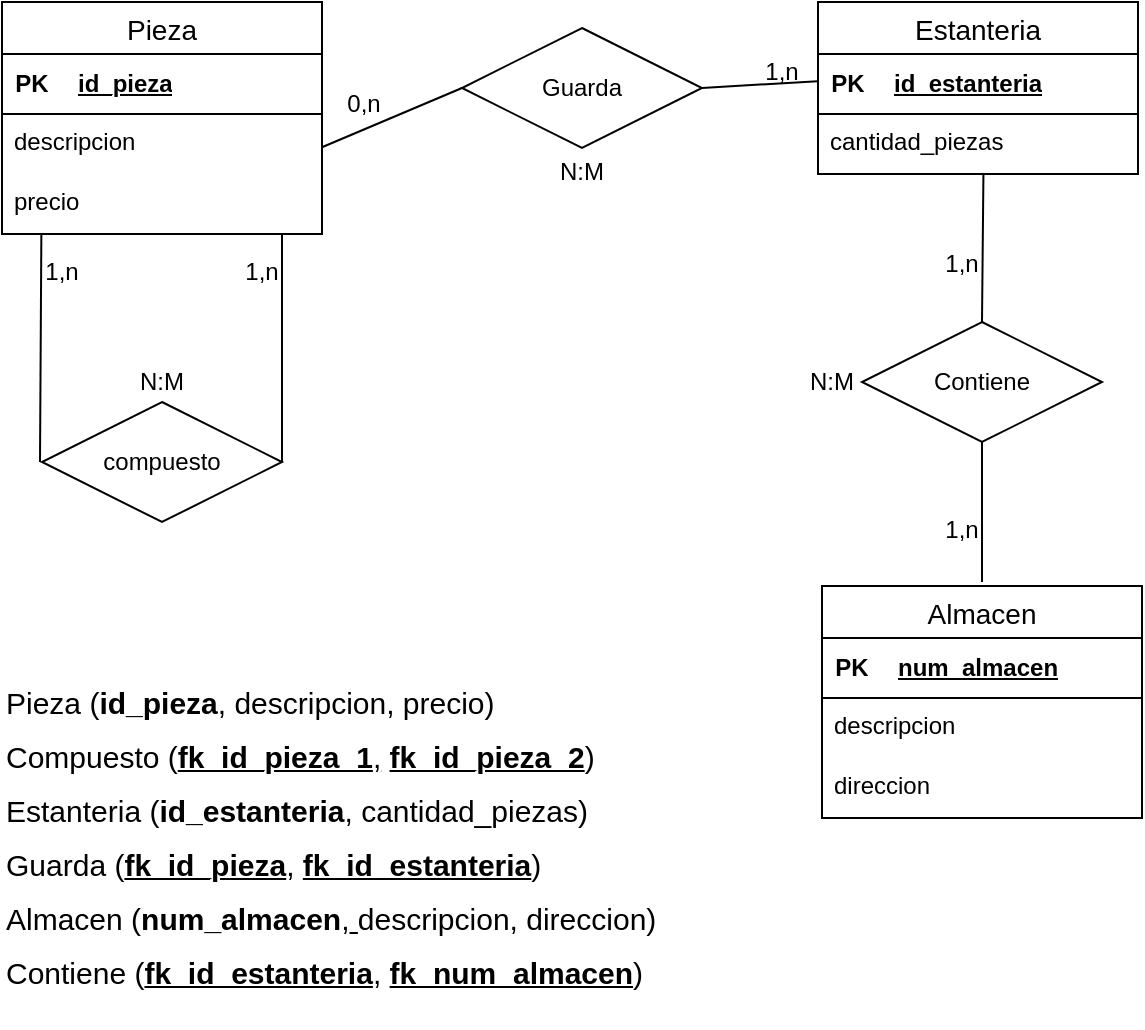 <mxfile version="22.0.4" type="github">
  <diagram name="Pàgina-1" id="jwsh2uQWg2K7kbO6ysq4">
    <mxGraphModel dx="2074" dy="1150" grid="0" gridSize="10" guides="1" tooltips="1" connect="1" arrows="1" fold="1" page="1" pageScale="1" pageWidth="827" pageHeight="1169" math="0" shadow="0">
      <root>
        <mxCell id="0" />
        <mxCell id="1" parent="0" />
        <mxCell id="w5u-BCPX9tSiq1V_wm3K-1" value="Pieza" style="swimlane;fontStyle=0;childLayout=stackLayout;horizontal=1;startSize=26;horizontalStack=0;resizeParent=1;resizeParentMax=0;resizeLast=0;collapsible=1;marginBottom=0;align=center;fontSize=14;" parent="1" vertex="1">
          <mxGeometry x="80" y="220" width="160" height="116" as="geometry" />
        </mxCell>
        <mxCell id="w5u-BCPX9tSiq1V_wm3K-5" value="" style="shape=table;startSize=0;container=1;collapsible=1;childLayout=tableLayout;fixedRows=1;rowLines=0;fontStyle=0;align=center;resizeLast=1;strokeColor=none;fillColor=none;collapsible=0;" parent="w5u-BCPX9tSiq1V_wm3K-1" vertex="1">
          <mxGeometry y="26" width="160" height="30" as="geometry" />
        </mxCell>
        <mxCell id="w5u-BCPX9tSiq1V_wm3K-6" value="" style="shape=tableRow;horizontal=0;startSize=0;swimlaneHead=0;swimlaneBody=0;fillColor=none;collapsible=0;dropTarget=0;points=[[0,0.5],[1,0.5]];portConstraint=eastwest;top=0;left=0;right=0;bottom=1;" parent="w5u-BCPX9tSiq1V_wm3K-5" vertex="1">
          <mxGeometry width="160" height="30" as="geometry" />
        </mxCell>
        <mxCell id="w5u-BCPX9tSiq1V_wm3K-7" value="PK" style="shape=partialRectangle;connectable=0;fillColor=none;top=0;left=0;bottom=0;right=0;fontStyle=1;overflow=hidden;whiteSpace=wrap;html=1;" parent="w5u-BCPX9tSiq1V_wm3K-6" vertex="1">
          <mxGeometry width="30" height="30" as="geometry">
            <mxRectangle width="30" height="30" as="alternateBounds" />
          </mxGeometry>
        </mxCell>
        <mxCell id="w5u-BCPX9tSiq1V_wm3K-8" value="id_pieza" style="shape=partialRectangle;connectable=0;fillColor=none;top=0;left=0;bottom=0;right=0;align=left;spacingLeft=6;fontStyle=5;overflow=hidden;whiteSpace=wrap;html=1;" parent="w5u-BCPX9tSiq1V_wm3K-6" vertex="1">
          <mxGeometry x="30" width="130" height="30" as="geometry">
            <mxRectangle width="130" height="30" as="alternateBounds" />
          </mxGeometry>
        </mxCell>
        <mxCell id="w5u-BCPX9tSiq1V_wm3K-3" value="descripcion" style="text;strokeColor=none;fillColor=none;spacingLeft=4;spacingRight=4;overflow=hidden;rotatable=0;points=[[0,0.5],[1,0.5]];portConstraint=eastwest;fontSize=12;whiteSpace=wrap;html=1;" parent="w5u-BCPX9tSiq1V_wm3K-1" vertex="1">
          <mxGeometry y="56" width="160" height="30" as="geometry" />
        </mxCell>
        <mxCell id="w5u-BCPX9tSiq1V_wm3K-4" value="precio" style="text;strokeColor=none;fillColor=none;spacingLeft=4;spacingRight=4;overflow=hidden;rotatable=0;points=[[0,0.5],[1,0.5]];portConstraint=eastwest;fontSize=12;whiteSpace=wrap;html=1;" parent="w5u-BCPX9tSiq1V_wm3K-1" vertex="1">
          <mxGeometry y="86" width="160" height="30" as="geometry" />
        </mxCell>
        <mxCell id="w5u-BCPX9tSiq1V_wm3K-10" value="compuesto" style="shape=rhombus;perimeter=rhombusPerimeter;whiteSpace=wrap;html=1;align=center;" parent="1" vertex="1">
          <mxGeometry x="100" y="420" width="120" height="60" as="geometry" />
        </mxCell>
        <mxCell id="w5u-BCPX9tSiq1V_wm3K-11" value="" style="endArrow=none;html=1;rounded=0;entryX=1;entryY=0.5;entryDx=0;entryDy=0;" parent="1" target="w5u-BCPX9tSiq1V_wm3K-10" edge="1">
          <mxGeometry relative="1" as="geometry">
            <mxPoint x="220" y="336" as="sourcePoint" />
            <mxPoint x="220" y="446" as="targetPoint" />
          </mxGeometry>
        </mxCell>
        <mxCell id="w5u-BCPX9tSiq1V_wm3K-12" value="" style="endArrow=none;html=1;rounded=0;entryX=1;entryY=0.5;entryDx=0;entryDy=0;exitX=0.123;exitY=1;exitDx=0;exitDy=0;exitPerimeter=0;" parent="1" edge="1">
          <mxGeometry relative="1" as="geometry">
            <mxPoint x="99.68" y="336" as="sourcePoint" />
            <mxPoint x="99" y="450" as="targetPoint" />
          </mxGeometry>
        </mxCell>
        <mxCell id="w5u-BCPX9tSiq1V_wm3K-29" value="Guarda" style="shape=rhombus;perimeter=rhombusPerimeter;whiteSpace=wrap;html=1;align=center;" parent="1" vertex="1">
          <mxGeometry x="310" y="233" width="120" height="60" as="geometry" />
        </mxCell>
        <mxCell id="w5u-BCPX9tSiq1V_wm3K-30" value="Contiene" style="shape=rhombus;perimeter=rhombusPerimeter;whiteSpace=wrap;html=1;align=center;" parent="1" vertex="1">
          <mxGeometry x="510" y="380" width="120" height="60" as="geometry" />
        </mxCell>
        <mxCell id="w5u-BCPX9tSiq1V_wm3K-31" value="" style="endArrow=none;html=1;rounded=0;entryX=0;entryY=0.5;entryDx=0;entryDy=0;exitX=0.998;exitY=0.559;exitDx=0;exitDy=0;exitPerimeter=0;" parent="1" source="w5u-BCPX9tSiq1V_wm3K-3" target="w5u-BCPX9tSiq1V_wm3K-29" edge="1">
          <mxGeometry relative="1" as="geometry">
            <mxPoint x="240" y="290" as="sourcePoint" />
            <mxPoint x="330" y="290" as="targetPoint" />
          </mxGeometry>
        </mxCell>
        <mxCell id="w5u-BCPX9tSiq1V_wm3K-32" value="" style="endArrow=none;html=1;rounded=0;exitX=0.5;exitY=0;exitDx=0;exitDy=0;entryX=0.517;entryY=0.989;entryDx=0;entryDy=0;entryPerimeter=0;" parent="1" source="w5u-BCPX9tSiq1V_wm3K-30" target="_BHCApm0lJc91tvse7UV-23" edge="1">
          <mxGeometry relative="1" as="geometry">
            <mxPoint x="340" y="460" as="sourcePoint" />
            <mxPoint x="568" y="333" as="targetPoint" />
          </mxGeometry>
        </mxCell>
        <mxCell id="w5u-BCPX9tSiq1V_wm3K-33" value="" style="endArrow=none;html=1;rounded=0;entryX=-0.001;entryY=0.553;entryDx=0;entryDy=0;exitX=1;exitY=0.5;exitDx=0;exitDy=0;entryPerimeter=0;" parent="1" source="w5u-BCPX9tSiq1V_wm3K-29" edge="1">
          <mxGeometry relative="1" as="geometry">
            <mxPoint x="400" y="293" as="sourcePoint" />
            <mxPoint x="487.84" y="259.59" as="targetPoint" />
          </mxGeometry>
        </mxCell>
        <mxCell id="w5u-BCPX9tSiq1V_wm3K-34" value="" style="endArrow=none;html=1;rounded=0;exitX=0.5;exitY=0;exitDx=0;exitDy=0;entryX=0.5;entryY=1;entryDx=0;entryDy=0;" parent="1" target="w5u-BCPX9tSiq1V_wm3K-30" edge="1">
          <mxGeometry relative="1" as="geometry">
            <mxPoint x="570" y="510" as="sourcePoint" />
            <mxPoint x="550" y="440" as="targetPoint" />
          </mxGeometry>
        </mxCell>
        <mxCell id="w5u-BCPX9tSiq1V_wm3K-39" value="1,n" style="text;html=1;strokeColor=none;fillColor=none;align=center;verticalAlign=middle;whiteSpace=wrap;rounded=0;" parent="1" vertex="1">
          <mxGeometry x="80" y="340" width="60" height="30" as="geometry" />
        </mxCell>
        <mxCell id="w5u-BCPX9tSiq1V_wm3K-40" value="1,n" style="text;html=1;strokeColor=none;fillColor=none;align=center;verticalAlign=middle;whiteSpace=wrap;rounded=0;" parent="1" vertex="1">
          <mxGeometry x="180" y="340" width="60" height="30" as="geometry" />
        </mxCell>
        <mxCell id="w5u-BCPX9tSiq1V_wm3K-41" value="N:M" style="text;html=1;strokeColor=none;fillColor=none;align=center;verticalAlign=middle;whiteSpace=wrap;rounded=0;" parent="1" vertex="1">
          <mxGeometry x="130" y="395" width="60" height="30" as="geometry" />
        </mxCell>
        <mxCell id="w5u-BCPX9tSiq1V_wm3K-42" value="0,n" style="text;html=1;strokeColor=none;fillColor=none;align=center;verticalAlign=middle;whiteSpace=wrap;rounded=0;" parent="1" vertex="1">
          <mxGeometry x="231" y="256" width="60" height="30" as="geometry" />
        </mxCell>
        <mxCell id="w5u-BCPX9tSiq1V_wm3K-43" value="1,n" style="text;html=1;strokeColor=none;fillColor=none;align=center;verticalAlign=middle;whiteSpace=wrap;rounded=0;" parent="1" vertex="1">
          <mxGeometry x="440" y="240" width="60" height="30" as="geometry" />
        </mxCell>
        <mxCell id="w5u-BCPX9tSiq1V_wm3K-44" value="1,n" style="text;html=1;strokeColor=none;fillColor=none;align=center;verticalAlign=middle;whiteSpace=wrap;rounded=0;" parent="1" vertex="1">
          <mxGeometry x="530" y="336" width="60" height="30" as="geometry" />
        </mxCell>
        <mxCell id="w5u-BCPX9tSiq1V_wm3K-45" value="1,n" style="text;html=1;strokeColor=none;fillColor=none;align=center;verticalAlign=middle;whiteSpace=wrap;rounded=0;" parent="1" vertex="1">
          <mxGeometry x="530" y="469" width="60" height="30" as="geometry" />
        </mxCell>
        <mxCell id="w5u-BCPX9tSiq1V_wm3K-46" value="N:M" style="text;html=1;strokeColor=none;fillColor=none;align=center;verticalAlign=middle;whiteSpace=wrap;rounded=0;" parent="1" vertex="1">
          <mxGeometry x="465" y="395" width="60" height="30" as="geometry" />
        </mxCell>
        <mxCell id="w5u-BCPX9tSiq1V_wm3K-47" value="N:M" style="text;html=1;strokeColor=none;fillColor=none;align=center;verticalAlign=middle;whiteSpace=wrap;rounded=0;" parent="1" vertex="1">
          <mxGeometry x="340" y="290" width="60" height="30" as="geometry" />
        </mxCell>
        <mxCell id="_BHCApm0lJc91tvse7UV-10" value="Almacen" style="swimlane;fontStyle=0;childLayout=stackLayout;horizontal=1;startSize=26;horizontalStack=0;resizeParent=1;resizeParentMax=0;resizeLast=0;collapsible=1;marginBottom=0;align=center;fontSize=14;" parent="1" vertex="1">
          <mxGeometry x="490" y="512" width="160" height="116" as="geometry" />
        </mxCell>
        <mxCell id="_BHCApm0lJc91tvse7UV-11" value="" style="shape=table;startSize=0;container=1;collapsible=1;childLayout=tableLayout;fixedRows=1;rowLines=0;fontStyle=0;align=center;resizeLast=1;strokeColor=none;fillColor=none;collapsible=0;" parent="_BHCApm0lJc91tvse7UV-10" vertex="1">
          <mxGeometry y="26" width="160" height="30" as="geometry" />
        </mxCell>
        <mxCell id="_BHCApm0lJc91tvse7UV-12" value="" style="shape=tableRow;horizontal=0;startSize=0;swimlaneHead=0;swimlaneBody=0;fillColor=none;collapsible=0;dropTarget=0;points=[[0,0.5],[1,0.5]];portConstraint=eastwest;top=0;left=0;right=0;bottom=1;" parent="_BHCApm0lJc91tvse7UV-11" vertex="1">
          <mxGeometry width="160" height="30" as="geometry" />
        </mxCell>
        <mxCell id="_BHCApm0lJc91tvse7UV-13" value="PK" style="shape=partialRectangle;connectable=0;fillColor=none;top=0;left=0;bottom=0;right=0;fontStyle=1;overflow=hidden;whiteSpace=wrap;html=1;" parent="_BHCApm0lJc91tvse7UV-12" vertex="1">
          <mxGeometry width="30" height="30" as="geometry">
            <mxRectangle width="30" height="30" as="alternateBounds" />
          </mxGeometry>
        </mxCell>
        <mxCell id="_BHCApm0lJc91tvse7UV-14" value="num_almacen" style="shape=partialRectangle;connectable=0;fillColor=none;top=0;left=0;bottom=0;right=0;align=left;spacingLeft=6;fontStyle=5;overflow=hidden;whiteSpace=wrap;html=1;" parent="_BHCApm0lJc91tvse7UV-12" vertex="1">
          <mxGeometry x="30" width="130" height="30" as="geometry">
            <mxRectangle width="130" height="30" as="alternateBounds" />
          </mxGeometry>
        </mxCell>
        <mxCell id="_BHCApm0lJc91tvse7UV-15" value="descripcion" style="text;strokeColor=none;fillColor=none;spacingLeft=4;spacingRight=4;overflow=hidden;rotatable=0;points=[[0,0.5],[1,0.5]];portConstraint=eastwest;fontSize=12;whiteSpace=wrap;html=1;" parent="_BHCApm0lJc91tvse7UV-10" vertex="1">
          <mxGeometry y="56" width="160" height="30" as="geometry" />
        </mxCell>
        <mxCell id="_BHCApm0lJc91tvse7UV-16" value="direccion" style="text;strokeColor=none;fillColor=none;spacingLeft=4;spacingRight=4;overflow=hidden;rotatable=0;points=[[0,0.5],[1,0.5]];portConstraint=eastwest;fontSize=12;whiteSpace=wrap;html=1;" parent="_BHCApm0lJc91tvse7UV-10" vertex="1">
          <mxGeometry y="86" width="160" height="30" as="geometry" />
        </mxCell>
        <mxCell id="_BHCApm0lJc91tvse7UV-18" value="Estanteria" style="swimlane;fontStyle=0;childLayout=stackLayout;horizontal=1;startSize=26;horizontalStack=0;resizeParent=1;resizeParentMax=0;resizeLast=0;collapsible=1;marginBottom=0;align=center;fontSize=14;" parent="1" vertex="1">
          <mxGeometry x="488" y="220" width="160" height="86" as="geometry" />
        </mxCell>
        <mxCell id="_BHCApm0lJc91tvse7UV-19" value="" style="shape=table;startSize=0;container=1;collapsible=1;childLayout=tableLayout;fixedRows=1;rowLines=0;fontStyle=0;align=center;resizeLast=1;strokeColor=none;fillColor=none;collapsible=0;" parent="_BHCApm0lJc91tvse7UV-18" vertex="1">
          <mxGeometry y="26" width="160" height="30" as="geometry" />
        </mxCell>
        <mxCell id="_BHCApm0lJc91tvse7UV-20" value="" style="shape=tableRow;horizontal=0;startSize=0;swimlaneHead=0;swimlaneBody=0;fillColor=none;collapsible=0;dropTarget=0;points=[[0,0.5],[1,0.5]];portConstraint=eastwest;top=0;left=0;right=0;bottom=1;" parent="_BHCApm0lJc91tvse7UV-19" vertex="1">
          <mxGeometry width="160" height="30" as="geometry" />
        </mxCell>
        <mxCell id="_BHCApm0lJc91tvse7UV-21" value="PK" style="shape=partialRectangle;connectable=0;fillColor=none;top=0;left=0;bottom=0;right=0;fontStyle=1;overflow=hidden;whiteSpace=wrap;html=1;" parent="_BHCApm0lJc91tvse7UV-20" vertex="1">
          <mxGeometry width="30" height="30" as="geometry">
            <mxRectangle width="30" height="30" as="alternateBounds" />
          </mxGeometry>
        </mxCell>
        <mxCell id="_BHCApm0lJc91tvse7UV-22" value="id_estanteria" style="shape=partialRectangle;connectable=0;fillColor=none;top=0;left=0;bottom=0;right=0;align=left;spacingLeft=6;fontStyle=5;overflow=hidden;whiteSpace=wrap;html=1;" parent="_BHCApm0lJc91tvse7UV-20" vertex="1">
          <mxGeometry x="30" width="130" height="30" as="geometry">
            <mxRectangle width="130" height="30" as="alternateBounds" />
          </mxGeometry>
        </mxCell>
        <mxCell id="_BHCApm0lJc91tvse7UV-23" value="cantidad_piezas" style="text;strokeColor=none;fillColor=none;spacingLeft=4;spacingRight=4;overflow=hidden;rotatable=0;points=[[0,0.5],[1,0.5]];portConstraint=eastwest;fontSize=12;whiteSpace=wrap;html=1;" parent="_BHCApm0lJc91tvse7UV-18" vertex="1">
          <mxGeometry y="56" width="160" height="30" as="geometry" />
        </mxCell>
        <mxCell id="kQ6kPTFAnf9aw-hfmE83-2" value="&lt;p style=&quot;line-height: 180%; font-size: 15px;&quot;&gt;Pieza (&lt;b&gt;id_pieza&lt;/b&gt;, descripcion, precio)&lt;br&gt;Compuesto (&lt;u&gt;&lt;b&gt;fk_id_pieza_1&lt;/b&gt;,&lt;/u&gt; &lt;u&gt;&lt;b&gt;fk_id_pieza_2&lt;/b&gt;&lt;/u&gt;)&lt;br&gt;Estanteria (&lt;b&gt;id_estanteria&lt;/b&gt;, cantidad_piezas)&lt;br&gt;Guarda (&lt;u&gt;&lt;b&gt;fk_id_pieza&lt;/b&gt;&lt;/u&gt;, &lt;u&gt;&lt;b&gt;fk_id_estanteria&lt;/b&gt;&lt;/u&gt;)&lt;br&gt;Almacen (&lt;b&gt;num_almacen&lt;/b&gt;,&lt;u&gt;&amp;nbsp;&lt;/u&gt;descripcion, direccion)&lt;br&gt;Contiene (&lt;u&gt;&lt;b&gt;fk_id_estanteria&lt;/b&gt;&lt;/u&gt;, &lt;u&gt;&lt;b&gt;fk_num_almacen&lt;/b&gt;&lt;/u&gt;)&lt;/p&gt;" style="text;html=1;strokeColor=none;fillColor=none;align=left;verticalAlign=middle;whiteSpace=wrap;rounded=0;" parent="1" vertex="1">
          <mxGeometry x="80" y="592" width="381" height="90" as="geometry" />
        </mxCell>
      </root>
    </mxGraphModel>
  </diagram>
</mxfile>
